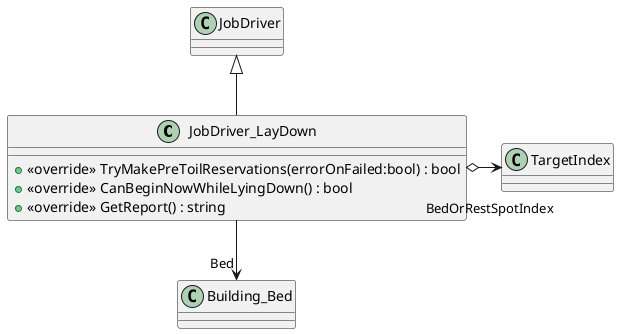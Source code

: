 @startuml
class JobDriver_LayDown {
    + <<override>> TryMakePreToilReservations(errorOnFailed:bool) : bool
    + <<override>> CanBeginNowWhileLyingDown() : bool
    + <<override>> GetReport() : string
}
JobDriver <|-- JobDriver_LayDown
JobDriver_LayDown o-> "BedOrRestSpotIndex" TargetIndex
JobDriver_LayDown --> "Bed" Building_Bed
@enduml
